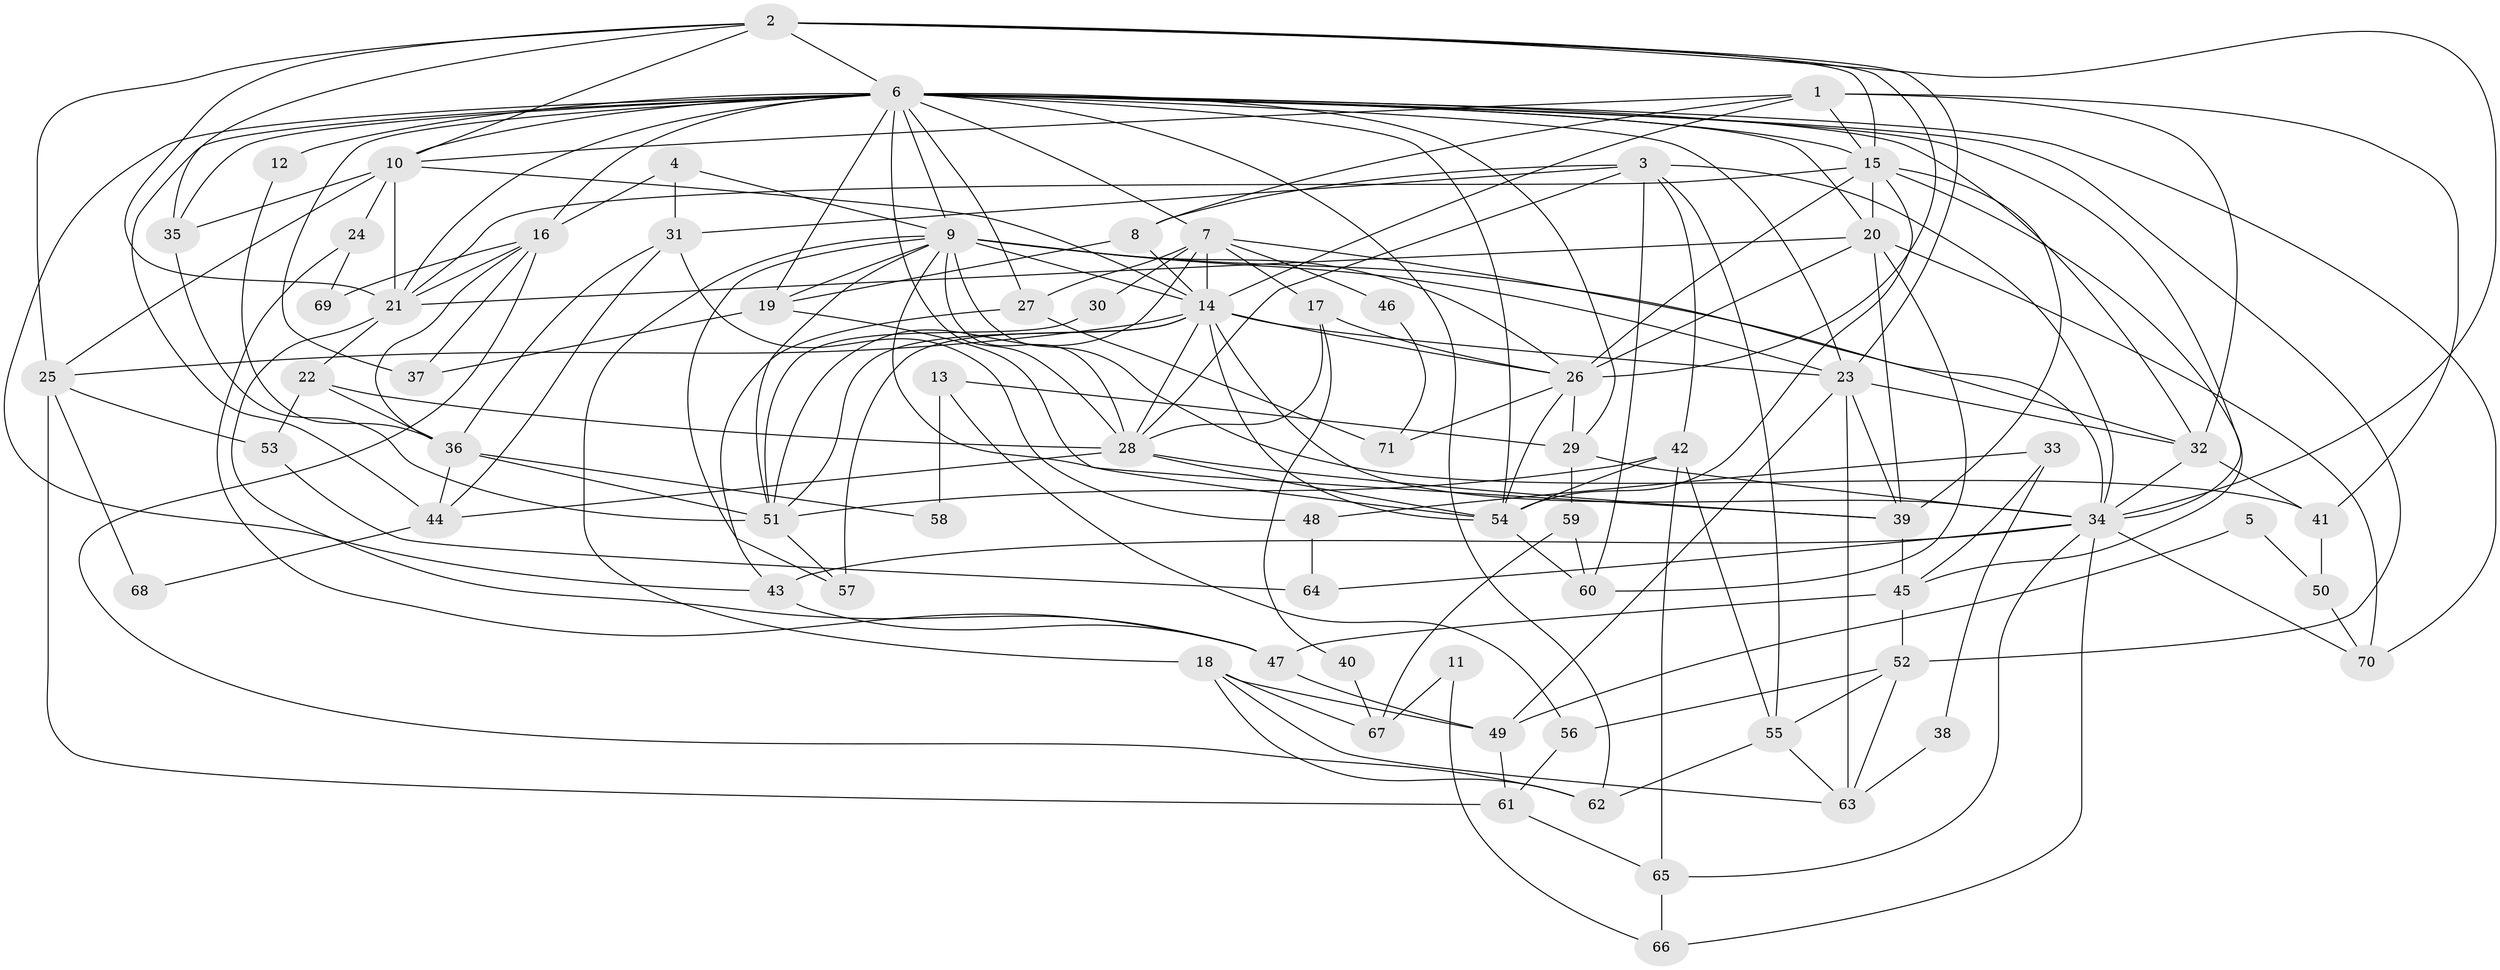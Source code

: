 // original degree distribution, {3: 0.2765957446808511, 4: 0.3262411347517731, 5: 0.2127659574468085, 2: 0.09219858156028368, 6: 0.04964539007092199, 7: 0.028368794326241134, 8: 0.0070921985815602835, 9: 0.0070921985815602835}
// Generated by graph-tools (version 1.1) at 2025/36/03/09/25 02:36:15]
// undirected, 71 vertices, 186 edges
graph export_dot {
graph [start="1"]
  node [color=gray90,style=filled];
  1;
  2;
  3;
  4;
  5;
  6;
  7;
  8;
  9;
  10;
  11;
  12;
  13;
  14;
  15;
  16;
  17;
  18;
  19;
  20;
  21;
  22;
  23;
  24;
  25;
  26;
  27;
  28;
  29;
  30;
  31;
  32;
  33;
  34;
  35;
  36;
  37;
  38;
  39;
  40;
  41;
  42;
  43;
  44;
  45;
  46;
  47;
  48;
  49;
  50;
  51;
  52;
  53;
  54;
  55;
  56;
  57;
  58;
  59;
  60;
  61;
  62;
  63;
  64;
  65;
  66;
  67;
  68;
  69;
  70;
  71;
  1 -- 8 [weight=1.0];
  1 -- 10 [weight=1.0];
  1 -- 14 [weight=1.0];
  1 -- 15 [weight=2.0];
  1 -- 32 [weight=1.0];
  1 -- 41 [weight=1.0];
  2 -- 6 [weight=1.0];
  2 -- 10 [weight=1.0];
  2 -- 15 [weight=1.0];
  2 -- 21 [weight=1.0];
  2 -- 23 [weight=1.0];
  2 -- 25 [weight=1.0];
  2 -- 26 [weight=1.0];
  2 -- 34 [weight=1.0];
  2 -- 35 [weight=2.0];
  3 -- 8 [weight=1.0];
  3 -- 28 [weight=1.0];
  3 -- 31 [weight=2.0];
  3 -- 34 [weight=1.0];
  3 -- 42 [weight=1.0];
  3 -- 55 [weight=1.0];
  3 -- 60 [weight=1.0];
  4 -- 9 [weight=2.0];
  4 -- 16 [weight=2.0];
  4 -- 31 [weight=1.0];
  5 -- 49 [weight=1.0];
  5 -- 50 [weight=1.0];
  6 -- 7 [weight=1.0];
  6 -- 9 [weight=1.0];
  6 -- 10 [weight=1.0];
  6 -- 12 [weight=2.0];
  6 -- 15 [weight=1.0];
  6 -- 16 [weight=1.0];
  6 -- 19 [weight=2.0];
  6 -- 20 [weight=1.0];
  6 -- 21 [weight=1.0];
  6 -- 23 [weight=1.0];
  6 -- 27 [weight=1.0];
  6 -- 28 [weight=2.0];
  6 -- 29 [weight=1.0];
  6 -- 32 [weight=1.0];
  6 -- 34 [weight=2.0];
  6 -- 35 [weight=1.0];
  6 -- 37 [weight=1.0];
  6 -- 43 [weight=1.0];
  6 -- 44 [weight=2.0];
  6 -- 52 [weight=1.0];
  6 -- 54 [weight=1.0];
  6 -- 62 [weight=1.0];
  6 -- 70 [weight=1.0];
  7 -- 14 [weight=2.0];
  7 -- 17 [weight=1.0];
  7 -- 27 [weight=1.0];
  7 -- 30 [weight=1.0];
  7 -- 34 [weight=1.0];
  7 -- 46 [weight=1.0];
  7 -- 51 [weight=1.0];
  8 -- 14 [weight=1.0];
  8 -- 19 [weight=1.0];
  9 -- 14 [weight=1.0];
  9 -- 18 [weight=1.0];
  9 -- 19 [weight=1.0];
  9 -- 23 [weight=1.0];
  9 -- 26 [weight=1.0];
  9 -- 28 [weight=1.0];
  9 -- 32 [weight=3.0];
  9 -- 41 [weight=1.0];
  9 -- 51 [weight=1.0];
  9 -- 54 [weight=1.0];
  9 -- 57 [weight=1.0];
  10 -- 14 [weight=1.0];
  10 -- 21 [weight=1.0];
  10 -- 24 [weight=2.0];
  10 -- 25 [weight=1.0];
  10 -- 35 [weight=1.0];
  11 -- 66 [weight=1.0];
  11 -- 67 [weight=1.0];
  12 -- 36 [weight=1.0];
  13 -- 29 [weight=1.0];
  13 -- 56 [weight=1.0];
  13 -- 58 [weight=1.0];
  14 -- 23 [weight=1.0];
  14 -- 25 [weight=2.0];
  14 -- 26 [weight=1.0];
  14 -- 28 [weight=1.0];
  14 -- 34 [weight=1.0];
  14 -- 51 [weight=1.0];
  14 -- 54 [weight=1.0];
  14 -- 57 [weight=1.0];
  15 -- 20 [weight=1.0];
  15 -- 21 [weight=1.0];
  15 -- 26 [weight=2.0];
  15 -- 39 [weight=1.0];
  15 -- 45 [weight=1.0];
  15 -- 54 [weight=2.0];
  16 -- 21 [weight=1.0];
  16 -- 36 [weight=1.0];
  16 -- 37 [weight=1.0];
  16 -- 62 [weight=1.0];
  16 -- 69 [weight=1.0];
  17 -- 26 [weight=2.0];
  17 -- 28 [weight=1.0];
  17 -- 40 [weight=1.0];
  18 -- 49 [weight=1.0];
  18 -- 62 [weight=1.0];
  18 -- 63 [weight=1.0];
  18 -- 67 [weight=1.0];
  19 -- 37 [weight=1.0];
  19 -- 39 [weight=1.0];
  20 -- 21 [weight=1.0];
  20 -- 26 [weight=1.0];
  20 -- 39 [weight=1.0];
  20 -- 60 [weight=1.0];
  20 -- 70 [weight=1.0];
  21 -- 22 [weight=1.0];
  21 -- 47 [weight=1.0];
  22 -- 28 [weight=1.0];
  22 -- 36 [weight=1.0];
  22 -- 53 [weight=1.0];
  23 -- 32 [weight=1.0];
  23 -- 39 [weight=1.0];
  23 -- 49 [weight=1.0];
  23 -- 63 [weight=1.0];
  24 -- 47 [weight=1.0];
  24 -- 69 [weight=1.0];
  25 -- 53 [weight=1.0];
  25 -- 61 [weight=1.0];
  25 -- 68 [weight=1.0];
  26 -- 29 [weight=1.0];
  26 -- 54 [weight=1.0];
  26 -- 71 [weight=1.0];
  27 -- 43 [weight=1.0];
  27 -- 71 [weight=1.0];
  28 -- 39 [weight=1.0];
  28 -- 44 [weight=1.0];
  28 -- 54 [weight=1.0];
  29 -- 34 [weight=1.0];
  29 -- 59 [weight=1.0];
  30 -- 51 [weight=1.0];
  31 -- 36 [weight=1.0];
  31 -- 44 [weight=1.0];
  31 -- 48 [weight=1.0];
  32 -- 34 [weight=1.0];
  32 -- 41 [weight=1.0];
  33 -- 38 [weight=1.0];
  33 -- 45 [weight=1.0];
  33 -- 48 [weight=1.0];
  34 -- 43 [weight=2.0];
  34 -- 64 [weight=1.0];
  34 -- 65 [weight=1.0];
  34 -- 66 [weight=1.0];
  34 -- 70 [weight=1.0];
  35 -- 51 [weight=1.0];
  36 -- 44 [weight=1.0];
  36 -- 51 [weight=1.0];
  36 -- 58 [weight=1.0];
  38 -- 63 [weight=1.0];
  39 -- 45 [weight=1.0];
  40 -- 67 [weight=1.0];
  41 -- 50 [weight=1.0];
  42 -- 51 [weight=1.0];
  42 -- 54 [weight=1.0];
  42 -- 55 [weight=1.0];
  42 -- 65 [weight=1.0];
  43 -- 47 [weight=1.0];
  44 -- 68 [weight=1.0];
  45 -- 47 [weight=1.0];
  45 -- 52 [weight=1.0];
  46 -- 71 [weight=1.0];
  47 -- 49 [weight=1.0];
  48 -- 64 [weight=1.0];
  49 -- 61 [weight=1.0];
  50 -- 70 [weight=1.0];
  51 -- 57 [weight=1.0];
  52 -- 55 [weight=1.0];
  52 -- 56 [weight=1.0];
  52 -- 63 [weight=1.0];
  53 -- 64 [weight=1.0];
  54 -- 60 [weight=1.0];
  55 -- 62 [weight=1.0];
  55 -- 63 [weight=1.0];
  56 -- 61 [weight=1.0];
  59 -- 60 [weight=1.0];
  59 -- 67 [weight=1.0];
  61 -- 65 [weight=1.0];
  65 -- 66 [weight=1.0];
}

